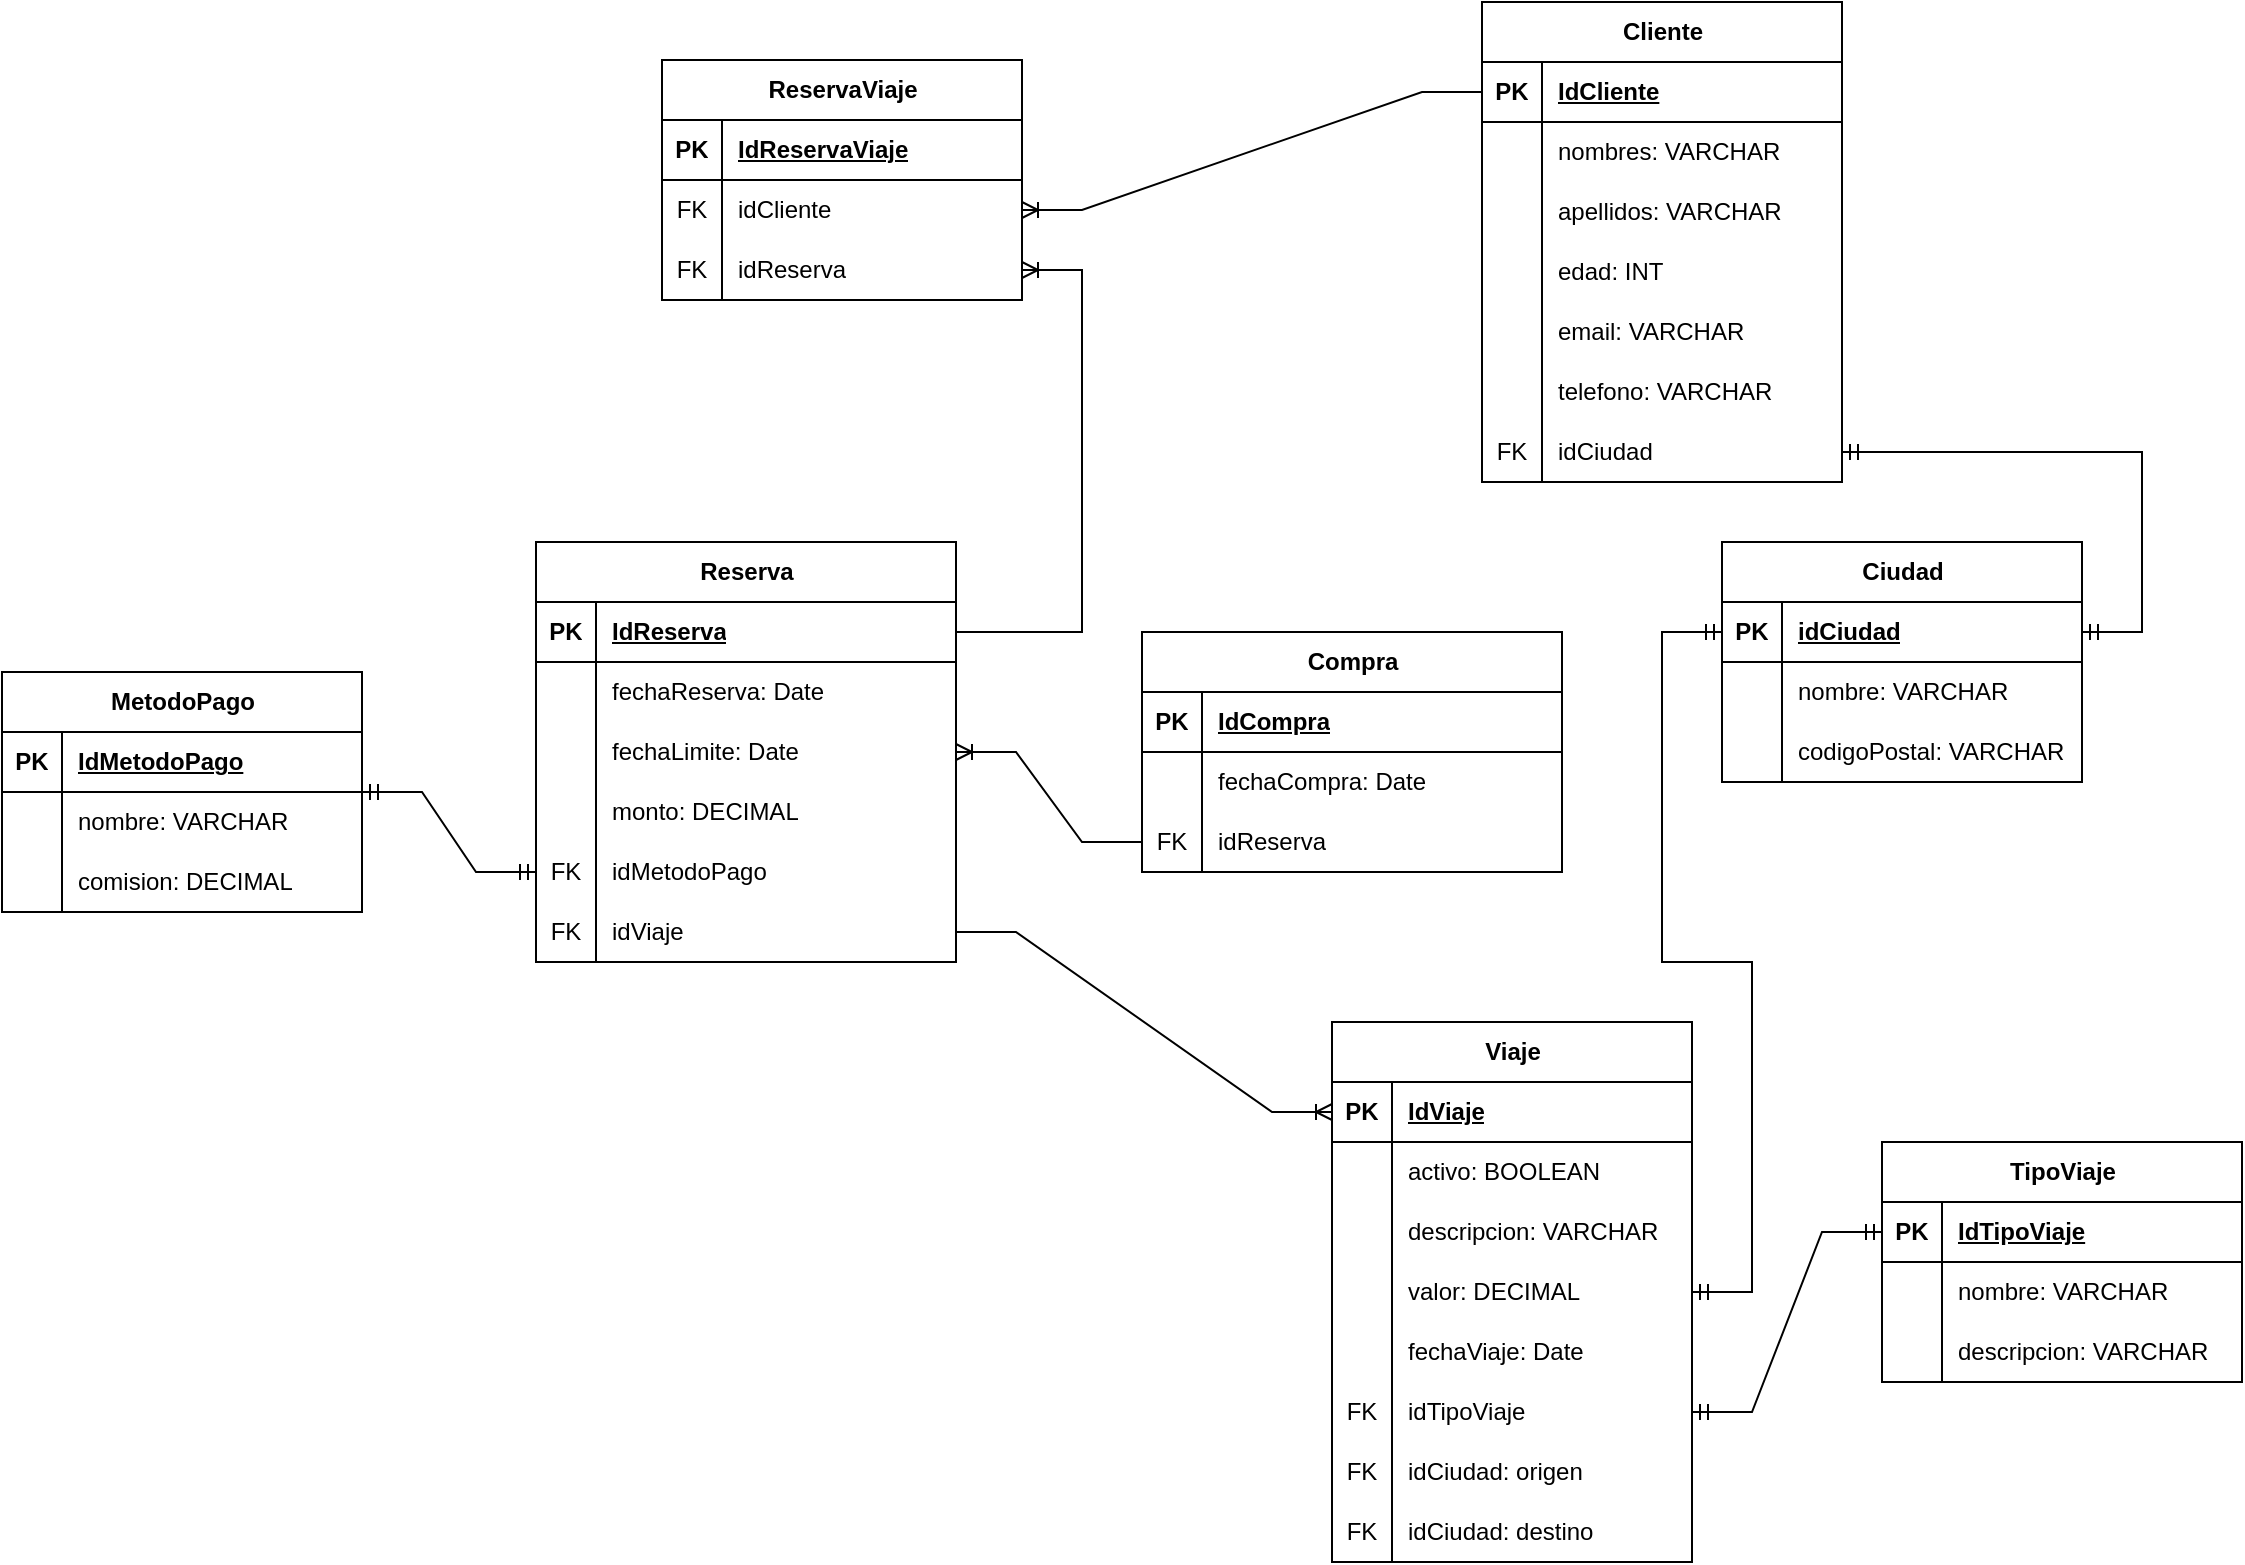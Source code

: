 <mxfile version="21.1.2" type="device">
  <diagram id="C5RBs43oDa-KdzZeNtuy" name="Page-1">
    <mxGraphModel dx="3248" dy="1973" grid="1" gridSize="10" guides="1" tooltips="1" connect="1" arrows="1" fold="1" page="1" pageScale="1" pageWidth="827" pageHeight="1169" math="0" shadow="0">
      <root>
        <mxCell id="WIyWlLk6GJQsqaUBKTNV-0" />
        <mxCell id="WIyWlLk6GJQsqaUBKTNV-1" parent="WIyWlLk6GJQsqaUBKTNV-0" />
        <mxCell id="KaOBU-jncPwEfPChsjoL-2" value="Cliente" style="shape=table;startSize=30;container=1;collapsible=1;childLayout=tableLayout;fixedRows=1;rowLines=0;fontStyle=1;align=center;resizeLast=1;html=1;" parent="WIyWlLk6GJQsqaUBKTNV-1" vertex="1">
          <mxGeometry x="-860" y="-1070" width="180" height="240" as="geometry" />
        </mxCell>
        <mxCell id="KaOBU-jncPwEfPChsjoL-3" value="" style="shape=tableRow;horizontal=0;startSize=0;swimlaneHead=0;swimlaneBody=0;fillColor=none;collapsible=0;dropTarget=0;points=[[0,0.5],[1,0.5]];portConstraint=eastwest;top=0;left=0;right=0;bottom=1;" parent="KaOBU-jncPwEfPChsjoL-2" vertex="1">
          <mxGeometry y="30" width="180" height="30" as="geometry" />
        </mxCell>
        <mxCell id="KaOBU-jncPwEfPChsjoL-4" value="PK" style="shape=partialRectangle;connectable=0;fillColor=none;top=0;left=0;bottom=0;right=0;fontStyle=1;overflow=hidden;whiteSpace=wrap;html=1;" parent="KaOBU-jncPwEfPChsjoL-3" vertex="1">
          <mxGeometry width="30" height="30" as="geometry">
            <mxRectangle width="30" height="30" as="alternateBounds" />
          </mxGeometry>
        </mxCell>
        <mxCell id="KaOBU-jncPwEfPChsjoL-5" value="IdCliente" style="shape=partialRectangle;connectable=0;fillColor=none;top=0;left=0;bottom=0;right=0;align=left;spacingLeft=6;fontStyle=5;overflow=hidden;whiteSpace=wrap;html=1;" parent="KaOBU-jncPwEfPChsjoL-3" vertex="1">
          <mxGeometry x="30" width="150" height="30" as="geometry">
            <mxRectangle width="150" height="30" as="alternateBounds" />
          </mxGeometry>
        </mxCell>
        <mxCell id="KaOBU-jncPwEfPChsjoL-6" value="" style="shape=tableRow;horizontal=0;startSize=0;swimlaneHead=0;swimlaneBody=0;fillColor=none;collapsible=0;dropTarget=0;points=[[0,0.5],[1,0.5]];portConstraint=eastwest;top=0;left=0;right=0;bottom=0;" parent="KaOBU-jncPwEfPChsjoL-2" vertex="1">
          <mxGeometry y="60" width="180" height="30" as="geometry" />
        </mxCell>
        <mxCell id="KaOBU-jncPwEfPChsjoL-7" value="" style="shape=partialRectangle;connectable=0;fillColor=none;top=0;left=0;bottom=0;right=0;editable=1;overflow=hidden;whiteSpace=wrap;html=1;" parent="KaOBU-jncPwEfPChsjoL-6" vertex="1">
          <mxGeometry width="30" height="30" as="geometry">
            <mxRectangle width="30" height="30" as="alternateBounds" />
          </mxGeometry>
        </mxCell>
        <mxCell id="KaOBU-jncPwEfPChsjoL-8" value="nombres: VARCHAR" style="shape=partialRectangle;connectable=0;fillColor=none;top=0;left=0;bottom=0;right=0;align=left;spacingLeft=6;overflow=hidden;whiteSpace=wrap;html=1;" parent="KaOBU-jncPwEfPChsjoL-6" vertex="1">
          <mxGeometry x="30" width="150" height="30" as="geometry">
            <mxRectangle width="150" height="30" as="alternateBounds" />
          </mxGeometry>
        </mxCell>
        <mxCell id="KaOBU-jncPwEfPChsjoL-9" value="" style="shape=tableRow;horizontal=0;startSize=0;swimlaneHead=0;swimlaneBody=0;fillColor=none;collapsible=0;dropTarget=0;points=[[0,0.5],[1,0.5]];portConstraint=eastwest;top=0;left=0;right=0;bottom=0;" parent="KaOBU-jncPwEfPChsjoL-2" vertex="1">
          <mxGeometry y="90" width="180" height="30" as="geometry" />
        </mxCell>
        <mxCell id="KaOBU-jncPwEfPChsjoL-10" value="" style="shape=partialRectangle;connectable=0;fillColor=none;top=0;left=0;bottom=0;right=0;editable=1;overflow=hidden;whiteSpace=wrap;html=1;" parent="KaOBU-jncPwEfPChsjoL-9" vertex="1">
          <mxGeometry width="30" height="30" as="geometry">
            <mxRectangle width="30" height="30" as="alternateBounds" />
          </mxGeometry>
        </mxCell>
        <mxCell id="KaOBU-jncPwEfPChsjoL-11" value="apellidos: VARCHAR" style="shape=partialRectangle;connectable=0;fillColor=none;top=0;left=0;bottom=0;right=0;align=left;spacingLeft=6;overflow=hidden;whiteSpace=wrap;html=1;" parent="KaOBU-jncPwEfPChsjoL-9" vertex="1">
          <mxGeometry x="30" width="150" height="30" as="geometry">
            <mxRectangle width="150" height="30" as="alternateBounds" />
          </mxGeometry>
        </mxCell>
        <mxCell id="KaOBU-jncPwEfPChsjoL-12" value="" style="shape=tableRow;horizontal=0;startSize=0;swimlaneHead=0;swimlaneBody=0;fillColor=none;collapsible=0;dropTarget=0;points=[[0,0.5],[1,0.5]];portConstraint=eastwest;top=0;left=0;right=0;bottom=0;" parent="KaOBU-jncPwEfPChsjoL-2" vertex="1">
          <mxGeometry y="120" width="180" height="30" as="geometry" />
        </mxCell>
        <mxCell id="KaOBU-jncPwEfPChsjoL-13" value="" style="shape=partialRectangle;connectable=0;fillColor=none;top=0;left=0;bottom=0;right=0;editable=1;overflow=hidden;whiteSpace=wrap;html=1;" parent="KaOBU-jncPwEfPChsjoL-12" vertex="1">
          <mxGeometry width="30" height="30" as="geometry">
            <mxRectangle width="30" height="30" as="alternateBounds" />
          </mxGeometry>
        </mxCell>
        <mxCell id="KaOBU-jncPwEfPChsjoL-14" value="edad: INT" style="shape=partialRectangle;connectable=0;fillColor=none;top=0;left=0;bottom=0;right=0;align=left;spacingLeft=6;overflow=hidden;whiteSpace=wrap;html=1;" parent="KaOBU-jncPwEfPChsjoL-12" vertex="1">
          <mxGeometry x="30" width="150" height="30" as="geometry">
            <mxRectangle width="150" height="30" as="alternateBounds" />
          </mxGeometry>
        </mxCell>
        <mxCell id="uVwjbNE6gkh7FpMrBmwR-9" value="" style="shape=tableRow;horizontal=0;startSize=0;swimlaneHead=0;swimlaneBody=0;fillColor=none;collapsible=0;dropTarget=0;points=[[0,0.5],[1,0.5]];portConstraint=eastwest;top=0;left=0;right=0;bottom=0;" parent="KaOBU-jncPwEfPChsjoL-2" vertex="1">
          <mxGeometry y="150" width="180" height="30" as="geometry" />
        </mxCell>
        <mxCell id="uVwjbNE6gkh7FpMrBmwR-10" value="" style="shape=partialRectangle;connectable=0;fillColor=none;top=0;left=0;bottom=0;right=0;editable=1;overflow=hidden;whiteSpace=wrap;html=1;" parent="uVwjbNE6gkh7FpMrBmwR-9" vertex="1">
          <mxGeometry width="30" height="30" as="geometry">
            <mxRectangle width="30" height="30" as="alternateBounds" />
          </mxGeometry>
        </mxCell>
        <mxCell id="uVwjbNE6gkh7FpMrBmwR-11" value="email: VARCHAR" style="shape=partialRectangle;connectable=0;fillColor=none;top=0;left=0;bottom=0;right=0;align=left;spacingLeft=6;overflow=hidden;whiteSpace=wrap;html=1;" parent="uVwjbNE6gkh7FpMrBmwR-9" vertex="1">
          <mxGeometry x="30" width="150" height="30" as="geometry">
            <mxRectangle width="150" height="30" as="alternateBounds" />
          </mxGeometry>
        </mxCell>
        <mxCell id="uVwjbNE6gkh7FpMrBmwR-12" value="" style="shape=tableRow;horizontal=0;startSize=0;swimlaneHead=0;swimlaneBody=0;fillColor=none;collapsible=0;dropTarget=0;points=[[0,0.5],[1,0.5]];portConstraint=eastwest;top=0;left=0;right=0;bottom=0;" parent="KaOBU-jncPwEfPChsjoL-2" vertex="1">
          <mxGeometry y="180" width="180" height="30" as="geometry" />
        </mxCell>
        <mxCell id="uVwjbNE6gkh7FpMrBmwR-13" value="" style="shape=partialRectangle;connectable=0;fillColor=none;top=0;left=0;bottom=0;right=0;editable=1;overflow=hidden;whiteSpace=wrap;html=1;" parent="uVwjbNE6gkh7FpMrBmwR-12" vertex="1">
          <mxGeometry width="30" height="30" as="geometry">
            <mxRectangle width="30" height="30" as="alternateBounds" />
          </mxGeometry>
        </mxCell>
        <mxCell id="uVwjbNE6gkh7FpMrBmwR-14" value="telefono: VARCHAR" style="shape=partialRectangle;connectable=0;fillColor=none;top=0;left=0;bottom=0;right=0;align=left;spacingLeft=6;overflow=hidden;whiteSpace=wrap;html=1;" parent="uVwjbNE6gkh7FpMrBmwR-12" vertex="1">
          <mxGeometry x="30" width="150" height="30" as="geometry">
            <mxRectangle width="150" height="30" as="alternateBounds" />
          </mxGeometry>
        </mxCell>
        <mxCell id="KaOBU-jncPwEfPChsjoL-280" value="" style="shape=tableRow;horizontal=0;startSize=0;swimlaneHead=0;swimlaneBody=0;fillColor=none;collapsible=0;dropTarget=0;points=[[0,0.5],[1,0.5]];portConstraint=eastwest;top=0;left=0;right=0;bottom=0;" parent="KaOBU-jncPwEfPChsjoL-2" vertex="1">
          <mxGeometry y="210" width="180" height="30" as="geometry" />
        </mxCell>
        <mxCell id="KaOBU-jncPwEfPChsjoL-281" value="FK" style="shape=partialRectangle;connectable=0;fillColor=none;top=0;left=0;bottom=0;right=0;fontStyle=0;overflow=hidden;whiteSpace=wrap;html=1;" parent="KaOBU-jncPwEfPChsjoL-280" vertex="1">
          <mxGeometry width="30" height="30" as="geometry">
            <mxRectangle width="30" height="30" as="alternateBounds" />
          </mxGeometry>
        </mxCell>
        <mxCell id="KaOBU-jncPwEfPChsjoL-282" value="idCiudad" style="shape=partialRectangle;connectable=0;fillColor=none;top=0;left=0;bottom=0;right=0;align=left;spacingLeft=6;fontStyle=0;overflow=hidden;whiteSpace=wrap;html=1;" parent="KaOBU-jncPwEfPChsjoL-280" vertex="1">
          <mxGeometry x="30" width="150" height="30" as="geometry">
            <mxRectangle width="150" height="30" as="alternateBounds" />
          </mxGeometry>
        </mxCell>
        <mxCell id="KaOBU-jncPwEfPChsjoL-15" value="Ciudad" style="shape=table;startSize=30;container=1;collapsible=1;childLayout=tableLayout;fixedRows=1;rowLines=0;fontStyle=1;align=center;resizeLast=1;html=1;" parent="WIyWlLk6GJQsqaUBKTNV-1" vertex="1">
          <mxGeometry x="-740" y="-800" width="180" height="120" as="geometry" />
        </mxCell>
        <mxCell id="KaOBU-jncPwEfPChsjoL-16" value="" style="shape=tableRow;horizontal=0;startSize=0;swimlaneHead=0;swimlaneBody=0;fillColor=none;collapsible=0;dropTarget=0;points=[[0,0.5],[1,0.5]];portConstraint=eastwest;top=0;left=0;right=0;bottom=1;" parent="KaOBU-jncPwEfPChsjoL-15" vertex="1">
          <mxGeometry y="30" width="180" height="30" as="geometry" />
        </mxCell>
        <mxCell id="KaOBU-jncPwEfPChsjoL-17" value="PK" style="shape=partialRectangle;connectable=0;fillColor=none;top=0;left=0;bottom=0;right=0;fontStyle=1;overflow=hidden;whiteSpace=wrap;html=1;" parent="KaOBU-jncPwEfPChsjoL-16" vertex="1">
          <mxGeometry width="30" height="30" as="geometry">
            <mxRectangle width="30" height="30" as="alternateBounds" />
          </mxGeometry>
        </mxCell>
        <mxCell id="KaOBU-jncPwEfPChsjoL-18" value="idCiudad" style="shape=partialRectangle;connectable=0;fillColor=none;top=0;left=0;bottom=0;right=0;align=left;spacingLeft=6;fontStyle=5;overflow=hidden;whiteSpace=wrap;html=1;" parent="KaOBU-jncPwEfPChsjoL-16" vertex="1">
          <mxGeometry x="30" width="150" height="30" as="geometry">
            <mxRectangle width="150" height="30" as="alternateBounds" />
          </mxGeometry>
        </mxCell>
        <mxCell id="KaOBU-jncPwEfPChsjoL-19" value="" style="shape=tableRow;horizontal=0;startSize=0;swimlaneHead=0;swimlaneBody=0;fillColor=none;collapsible=0;dropTarget=0;points=[[0,0.5],[1,0.5]];portConstraint=eastwest;top=0;left=0;right=0;bottom=0;" parent="KaOBU-jncPwEfPChsjoL-15" vertex="1">
          <mxGeometry y="60" width="180" height="30" as="geometry" />
        </mxCell>
        <mxCell id="KaOBU-jncPwEfPChsjoL-20" value="" style="shape=partialRectangle;connectable=0;fillColor=none;top=0;left=0;bottom=0;right=0;editable=1;overflow=hidden;whiteSpace=wrap;html=1;" parent="KaOBU-jncPwEfPChsjoL-19" vertex="1">
          <mxGeometry width="30" height="30" as="geometry">
            <mxRectangle width="30" height="30" as="alternateBounds" />
          </mxGeometry>
        </mxCell>
        <mxCell id="KaOBU-jncPwEfPChsjoL-21" value="nombre: VARCHAR" style="shape=partialRectangle;connectable=0;fillColor=none;top=0;left=0;bottom=0;right=0;align=left;spacingLeft=6;overflow=hidden;whiteSpace=wrap;html=1;" parent="KaOBU-jncPwEfPChsjoL-19" vertex="1">
          <mxGeometry x="30" width="150" height="30" as="geometry">
            <mxRectangle width="150" height="30" as="alternateBounds" />
          </mxGeometry>
        </mxCell>
        <mxCell id="uVwjbNE6gkh7FpMrBmwR-0" value="" style="shape=tableRow;horizontal=0;startSize=0;swimlaneHead=0;swimlaneBody=0;fillColor=none;collapsible=0;dropTarget=0;points=[[0,0.5],[1,0.5]];portConstraint=eastwest;top=0;left=0;right=0;bottom=0;" parent="KaOBU-jncPwEfPChsjoL-15" vertex="1">
          <mxGeometry y="90" width="180" height="30" as="geometry" />
        </mxCell>
        <mxCell id="uVwjbNE6gkh7FpMrBmwR-1" value="" style="shape=partialRectangle;connectable=0;fillColor=none;top=0;left=0;bottom=0;right=0;editable=1;overflow=hidden;whiteSpace=wrap;html=1;" parent="uVwjbNE6gkh7FpMrBmwR-0" vertex="1">
          <mxGeometry width="30" height="30" as="geometry">
            <mxRectangle width="30" height="30" as="alternateBounds" />
          </mxGeometry>
        </mxCell>
        <mxCell id="uVwjbNE6gkh7FpMrBmwR-2" value="codigoPostal: VARCHAR" style="shape=partialRectangle;connectable=0;fillColor=none;top=0;left=0;bottom=0;right=0;align=left;spacingLeft=6;overflow=hidden;whiteSpace=wrap;html=1;" parent="uVwjbNE6gkh7FpMrBmwR-0" vertex="1">
          <mxGeometry x="30" width="150" height="30" as="geometry">
            <mxRectangle width="150" height="30" as="alternateBounds" />
          </mxGeometry>
        </mxCell>
        <mxCell id="KaOBU-jncPwEfPChsjoL-28" value="Viaje" style="shape=table;startSize=30;container=1;collapsible=1;childLayout=tableLayout;fixedRows=1;rowLines=0;fontStyle=1;align=center;resizeLast=1;html=1;" parent="WIyWlLk6GJQsqaUBKTNV-1" vertex="1">
          <mxGeometry x="-935" y="-560" width="180" height="270" as="geometry" />
        </mxCell>
        <mxCell id="KaOBU-jncPwEfPChsjoL-29" value="" style="shape=tableRow;horizontal=0;startSize=0;swimlaneHead=0;swimlaneBody=0;fillColor=none;collapsible=0;dropTarget=0;points=[[0,0.5],[1,0.5]];portConstraint=eastwest;top=0;left=0;right=0;bottom=1;" parent="KaOBU-jncPwEfPChsjoL-28" vertex="1">
          <mxGeometry y="30" width="180" height="30" as="geometry" />
        </mxCell>
        <mxCell id="KaOBU-jncPwEfPChsjoL-30" value="PK" style="shape=partialRectangle;connectable=0;fillColor=none;top=0;left=0;bottom=0;right=0;fontStyle=1;overflow=hidden;whiteSpace=wrap;html=1;" parent="KaOBU-jncPwEfPChsjoL-29" vertex="1">
          <mxGeometry width="30" height="30" as="geometry">
            <mxRectangle width="30" height="30" as="alternateBounds" />
          </mxGeometry>
        </mxCell>
        <mxCell id="KaOBU-jncPwEfPChsjoL-31" value="IdViaje" style="shape=partialRectangle;connectable=0;fillColor=none;top=0;left=0;bottom=0;right=0;align=left;spacingLeft=6;fontStyle=5;overflow=hidden;whiteSpace=wrap;html=1;" parent="KaOBU-jncPwEfPChsjoL-29" vertex="1">
          <mxGeometry x="30" width="150" height="30" as="geometry">
            <mxRectangle width="150" height="30" as="alternateBounds" />
          </mxGeometry>
        </mxCell>
        <mxCell id="KaOBU-jncPwEfPChsjoL-32" value="" style="shape=tableRow;horizontal=0;startSize=0;swimlaneHead=0;swimlaneBody=0;fillColor=none;collapsible=0;dropTarget=0;points=[[0,0.5],[1,0.5]];portConstraint=eastwest;top=0;left=0;right=0;bottom=0;" parent="KaOBU-jncPwEfPChsjoL-28" vertex="1">
          <mxGeometry y="60" width="180" height="30" as="geometry" />
        </mxCell>
        <mxCell id="KaOBU-jncPwEfPChsjoL-33" value="" style="shape=partialRectangle;connectable=0;fillColor=none;top=0;left=0;bottom=0;right=0;editable=1;overflow=hidden;whiteSpace=wrap;html=1;" parent="KaOBU-jncPwEfPChsjoL-32" vertex="1">
          <mxGeometry width="30" height="30" as="geometry">
            <mxRectangle width="30" height="30" as="alternateBounds" />
          </mxGeometry>
        </mxCell>
        <mxCell id="KaOBU-jncPwEfPChsjoL-34" value="activo: BOOLEAN" style="shape=partialRectangle;connectable=0;fillColor=none;top=0;left=0;bottom=0;right=0;align=left;spacingLeft=6;overflow=hidden;whiteSpace=wrap;html=1;" parent="KaOBU-jncPwEfPChsjoL-32" vertex="1">
          <mxGeometry x="30" width="150" height="30" as="geometry">
            <mxRectangle width="150" height="30" as="alternateBounds" />
          </mxGeometry>
        </mxCell>
        <mxCell id="KaOBU-jncPwEfPChsjoL-35" value="" style="shape=tableRow;horizontal=0;startSize=0;swimlaneHead=0;swimlaneBody=0;fillColor=none;collapsible=0;dropTarget=0;points=[[0,0.5],[1,0.5]];portConstraint=eastwest;top=0;left=0;right=0;bottom=0;" parent="KaOBU-jncPwEfPChsjoL-28" vertex="1">
          <mxGeometry y="90" width="180" height="30" as="geometry" />
        </mxCell>
        <mxCell id="KaOBU-jncPwEfPChsjoL-36" value="" style="shape=partialRectangle;connectable=0;fillColor=none;top=0;left=0;bottom=0;right=0;editable=1;overflow=hidden;whiteSpace=wrap;html=1;" parent="KaOBU-jncPwEfPChsjoL-35" vertex="1">
          <mxGeometry width="30" height="30" as="geometry">
            <mxRectangle width="30" height="30" as="alternateBounds" />
          </mxGeometry>
        </mxCell>
        <mxCell id="KaOBU-jncPwEfPChsjoL-37" value="descripcion: VARCHAR" style="shape=partialRectangle;connectable=0;fillColor=none;top=0;left=0;bottom=0;right=0;align=left;spacingLeft=6;overflow=hidden;whiteSpace=wrap;html=1;" parent="KaOBU-jncPwEfPChsjoL-35" vertex="1">
          <mxGeometry x="30" width="150" height="30" as="geometry">
            <mxRectangle width="150" height="30" as="alternateBounds" />
          </mxGeometry>
        </mxCell>
        <mxCell id="KaOBU-jncPwEfPChsjoL-38" value="" style="shape=tableRow;horizontal=0;startSize=0;swimlaneHead=0;swimlaneBody=0;fillColor=none;collapsible=0;dropTarget=0;points=[[0,0.5],[1,0.5]];portConstraint=eastwest;top=0;left=0;right=0;bottom=0;" parent="KaOBU-jncPwEfPChsjoL-28" vertex="1">
          <mxGeometry y="120" width="180" height="30" as="geometry" />
        </mxCell>
        <mxCell id="KaOBU-jncPwEfPChsjoL-39" value="" style="shape=partialRectangle;connectable=0;fillColor=none;top=0;left=0;bottom=0;right=0;editable=1;overflow=hidden;whiteSpace=wrap;html=1;" parent="KaOBU-jncPwEfPChsjoL-38" vertex="1">
          <mxGeometry width="30" height="30" as="geometry">
            <mxRectangle width="30" height="30" as="alternateBounds" />
          </mxGeometry>
        </mxCell>
        <mxCell id="KaOBU-jncPwEfPChsjoL-40" value="valor: DECIMAL" style="shape=partialRectangle;connectable=0;fillColor=none;top=0;left=0;bottom=0;right=0;align=left;spacingLeft=6;overflow=hidden;whiteSpace=wrap;html=1;" parent="KaOBU-jncPwEfPChsjoL-38" vertex="1">
          <mxGeometry x="30" width="150" height="30" as="geometry">
            <mxRectangle width="150" height="30" as="alternateBounds" />
          </mxGeometry>
        </mxCell>
        <mxCell id="tzBq82Maj0p04GfzwOan-0" value="" style="shape=tableRow;horizontal=0;startSize=0;swimlaneHead=0;swimlaneBody=0;fillColor=none;collapsible=0;dropTarget=0;points=[[0,0.5],[1,0.5]];portConstraint=eastwest;top=0;left=0;right=0;bottom=0;" parent="KaOBU-jncPwEfPChsjoL-28" vertex="1">
          <mxGeometry y="150" width="180" height="30" as="geometry" />
        </mxCell>
        <mxCell id="tzBq82Maj0p04GfzwOan-1" value="" style="shape=partialRectangle;connectable=0;fillColor=none;top=0;left=0;bottom=0;right=0;editable=1;overflow=hidden;whiteSpace=wrap;html=1;" parent="tzBq82Maj0p04GfzwOan-0" vertex="1">
          <mxGeometry width="30" height="30" as="geometry">
            <mxRectangle width="30" height="30" as="alternateBounds" />
          </mxGeometry>
        </mxCell>
        <mxCell id="tzBq82Maj0p04GfzwOan-2" value="fechaViaje: Date" style="shape=partialRectangle;connectable=0;fillColor=none;top=0;left=0;bottom=0;right=0;align=left;spacingLeft=6;overflow=hidden;whiteSpace=wrap;html=1;" parent="tzBq82Maj0p04GfzwOan-0" vertex="1">
          <mxGeometry x="30" width="150" height="30" as="geometry">
            <mxRectangle width="150" height="30" as="alternateBounds" />
          </mxGeometry>
        </mxCell>
        <mxCell id="KaOBU-jncPwEfPChsjoL-267" value="" style="shape=tableRow;horizontal=0;startSize=0;swimlaneHead=0;swimlaneBody=0;fillColor=none;collapsible=0;dropTarget=0;points=[[0,0.5],[1,0.5]];portConstraint=eastwest;top=0;left=0;right=0;bottom=0;" parent="KaOBU-jncPwEfPChsjoL-28" vertex="1">
          <mxGeometry y="180" width="180" height="30" as="geometry" />
        </mxCell>
        <mxCell id="KaOBU-jncPwEfPChsjoL-268" value="FK" style="shape=partialRectangle;connectable=0;fillColor=none;top=0;left=0;bottom=0;right=0;fontStyle=0;overflow=hidden;whiteSpace=wrap;html=1;" parent="KaOBU-jncPwEfPChsjoL-267" vertex="1">
          <mxGeometry width="30" height="30" as="geometry">
            <mxRectangle width="30" height="30" as="alternateBounds" />
          </mxGeometry>
        </mxCell>
        <mxCell id="KaOBU-jncPwEfPChsjoL-269" value="idTipoViaje" style="shape=partialRectangle;connectable=0;fillColor=none;top=0;left=0;bottom=0;right=0;align=left;spacingLeft=6;fontStyle=0;overflow=hidden;whiteSpace=wrap;html=1;" parent="KaOBU-jncPwEfPChsjoL-267" vertex="1">
          <mxGeometry x="30" width="150" height="30" as="geometry">
            <mxRectangle width="150" height="30" as="alternateBounds" />
          </mxGeometry>
        </mxCell>
        <mxCell id="KaOBU-jncPwEfPChsjoL-290" value="" style="shape=tableRow;horizontal=0;startSize=0;swimlaneHead=0;swimlaneBody=0;fillColor=none;collapsible=0;dropTarget=0;points=[[0,0.5],[1,0.5]];portConstraint=eastwest;top=0;left=0;right=0;bottom=0;" parent="KaOBU-jncPwEfPChsjoL-28" vertex="1">
          <mxGeometry y="210" width="180" height="30" as="geometry" />
        </mxCell>
        <mxCell id="KaOBU-jncPwEfPChsjoL-291" value="FK" style="shape=partialRectangle;connectable=0;fillColor=none;top=0;left=0;bottom=0;right=0;fontStyle=0;overflow=hidden;whiteSpace=wrap;html=1;" parent="KaOBU-jncPwEfPChsjoL-290" vertex="1">
          <mxGeometry width="30" height="30" as="geometry">
            <mxRectangle width="30" height="30" as="alternateBounds" />
          </mxGeometry>
        </mxCell>
        <mxCell id="KaOBU-jncPwEfPChsjoL-292" value="idCiudad: origen" style="shape=partialRectangle;connectable=0;fillColor=none;top=0;left=0;bottom=0;right=0;align=left;spacingLeft=6;fontStyle=0;overflow=hidden;whiteSpace=wrap;html=1;" parent="KaOBU-jncPwEfPChsjoL-290" vertex="1">
          <mxGeometry x="30" width="150" height="30" as="geometry">
            <mxRectangle width="150" height="30" as="alternateBounds" />
          </mxGeometry>
        </mxCell>
        <mxCell id="KaOBU-jncPwEfPChsjoL-293" value="" style="shape=tableRow;horizontal=0;startSize=0;swimlaneHead=0;swimlaneBody=0;fillColor=none;collapsible=0;dropTarget=0;points=[[0,0.5],[1,0.5]];portConstraint=eastwest;top=0;left=0;right=0;bottom=0;" parent="KaOBU-jncPwEfPChsjoL-28" vertex="1">
          <mxGeometry y="240" width="180" height="30" as="geometry" />
        </mxCell>
        <mxCell id="KaOBU-jncPwEfPChsjoL-294" value="FK" style="shape=partialRectangle;connectable=0;fillColor=none;top=0;left=0;bottom=0;right=0;fontStyle=0;overflow=hidden;whiteSpace=wrap;html=1;" parent="KaOBU-jncPwEfPChsjoL-293" vertex="1">
          <mxGeometry width="30" height="30" as="geometry">
            <mxRectangle width="30" height="30" as="alternateBounds" />
          </mxGeometry>
        </mxCell>
        <mxCell id="KaOBU-jncPwEfPChsjoL-295" value="idCiudad: destino" style="shape=partialRectangle;connectable=0;fillColor=none;top=0;left=0;bottom=0;right=0;align=left;spacingLeft=6;fontStyle=0;overflow=hidden;whiteSpace=wrap;html=1;" parent="KaOBU-jncPwEfPChsjoL-293" vertex="1">
          <mxGeometry x="30" width="150" height="30" as="geometry">
            <mxRectangle width="150" height="30" as="alternateBounds" />
          </mxGeometry>
        </mxCell>
        <mxCell id="KaOBU-jncPwEfPChsjoL-41" value="TipoViaje" style="shape=table;startSize=30;container=1;collapsible=1;childLayout=tableLayout;fixedRows=1;rowLines=0;fontStyle=1;align=center;resizeLast=1;html=1;" parent="WIyWlLk6GJQsqaUBKTNV-1" vertex="1">
          <mxGeometry x="-660" y="-500" width="180" height="120" as="geometry" />
        </mxCell>
        <mxCell id="KaOBU-jncPwEfPChsjoL-42" value="" style="shape=tableRow;horizontal=0;startSize=0;swimlaneHead=0;swimlaneBody=0;fillColor=none;collapsible=0;dropTarget=0;points=[[0,0.5],[1,0.5]];portConstraint=eastwest;top=0;left=0;right=0;bottom=1;" parent="KaOBU-jncPwEfPChsjoL-41" vertex="1">
          <mxGeometry y="30" width="180" height="30" as="geometry" />
        </mxCell>
        <mxCell id="KaOBU-jncPwEfPChsjoL-43" value="PK" style="shape=partialRectangle;connectable=0;fillColor=none;top=0;left=0;bottom=0;right=0;fontStyle=1;overflow=hidden;whiteSpace=wrap;html=1;" parent="KaOBU-jncPwEfPChsjoL-42" vertex="1">
          <mxGeometry width="30" height="30" as="geometry">
            <mxRectangle width="30" height="30" as="alternateBounds" />
          </mxGeometry>
        </mxCell>
        <mxCell id="KaOBU-jncPwEfPChsjoL-44" value="IdTipoViaje" style="shape=partialRectangle;connectable=0;fillColor=none;top=0;left=0;bottom=0;right=0;align=left;spacingLeft=6;fontStyle=5;overflow=hidden;whiteSpace=wrap;html=1;" parent="KaOBU-jncPwEfPChsjoL-42" vertex="1">
          <mxGeometry x="30" width="150" height="30" as="geometry">
            <mxRectangle width="150" height="30" as="alternateBounds" />
          </mxGeometry>
        </mxCell>
        <mxCell id="KaOBU-jncPwEfPChsjoL-45" value="" style="shape=tableRow;horizontal=0;startSize=0;swimlaneHead=0;swimlaneBody=0;fillColor=none;collapsible=0;dropTarget=0;points=[[0,0.5],[1,0.5]];portConstraint=eastwest;top=0;left=0;right=0;bottom=0;" parent="KaOBU-jncPwEfPChsjoL-41" vertex="1">
          <mxGeometry y="60" width="180" height="30" as="geometry" />
        </mxCell>
        <mxCell id="KaOBU-jncPwEfPChsjoL-46" value="" style="shape=partialRectangle;connectable=0;fillColor=none;top=0;left=0;bottom=0;right=0;editable=1;overflow=hidden;whiteSpace=wrap;html=1;" parent="KaOBU-jncPwEfPChsjoL-45" vertex="1">
          <mxGeometry width="30" height="30" as="geometry">
            <mxRectangle width="30" height="30" as="alternateBounds" />
          </mxGeometry>
        </mxCell>
        <mxCell id="KaOBU-jncPwEfPChsjoL-47" value="nombre: VARCHAR" style="shape=partialRectangle;connectable=0;fillColor=none;top=0;left=0;bottom=0;right=0;align=left;spacingLeft=6;overflow=hidden;whiteSpace=wrap;html=1;" parent="KaOBU-jncPwEfPChsjoL-45" vertex="1">
          <mxGeometry x="30" width="150" height="30" as="geometry">
            <mxRectangle width="150" height="30" as="alternateBounds" />
          </mxGeometry>
        </mxCell>
        <mxCell id="uVwjbNE6gkh7FpMrBmwR-3" value="" style="shape=tableRow;horizontal=0;startSize=0;swimlaneHead=0;swimlaneBody=0;fillColor=none;collapsible=0;dropTarget=0;points=[[0,0.5],[1,0.5]];portConstraint=eastwest;top=0;left=0;right=0;bottom=0;" parent="KaOBU-jncPwEfPChsjoL-41" vertex="1">
          <mxGeometry y="90" width="180" height="30" as="geometry" />
        </mxCell>
        <mxCell id="uVwjbNE6gkh7FpMrBmwR-4" value="" style="shape=partialRectangle;connectable=0;fillColor=none;top=0;left=0;bottom=0;right=0;editable=1;overflow=hidden;whiteSpace=wrap;html=1;" parent="uVwjbNE6gkh7FpMrBmwR-3" vertex="1">
          <mxGeometry width="30" height="30" as="geometry">
            <mxRectangle width="30" height="30" as="alternateBounds" />
          </mxGeometry>
        </mxCell>
        <mxCell id="uVwjbNE6gkh7FpMrBmwR-5" value="descripcion: VARCHAR" style="shape=partialRectangle;connectable=0;fillColor=none;top=0;left=0;bottom=0;right=0;align=left;spacingLeft=6;overflow=hidden;whiteSpace=wrap;html=1;" parent="uVwjbNE6gkh7FpMrBmwR-3" vertex="1">
          <mxGeometry x="30" width="150" height="30" as="geometry">
            <mxRectangle width="150" height="30" as="alternateBounds" />
          </mxGeometry>
        </mxCell>
        <mxCell id="KaOBU-jncPwEfPChsjoL-171" value="MetodoPago" style="shape=table;startSize=30;container=1;collapsible=1;childLayout=tableLayout;fixedRows=1;rowLines=0;fontStyle=1;align=center;resizeLast=1;html=1;" parent="WIyWlLk6GJQsqaUBKTNV-1" vertex="1">
          <mxGeometry x="-1600" y="-735" width="180" height="120" as="geometry" />
        </mxCell>
        <mxCell id="KaOBU-jncPwEfPChsjoL-172" value="" style="shape=tableRow;horizontal=0;startSize=0;swimlaneHead=0;swimlaneBody=0;fillColor=none;collapsible=0;dropTarget=0;points=[[0,0.5],[1,0.5]];portConstraint=eastwest;top=0;left=0;right=0;bottom=1;" parent="KaOBU-jncPwEfPChsjoL-171" vertex="1">
          <mxGeometry y="30" width="180" height="30" as="geometry" />
        </mxCell>
        <mxCell id="KaOBU-jncPwEfPChsjoL-173" value="PK" style="shape=partialRectangle;connectable=0;fillColor=none;top=0;left=0;bottom=0;right=0;fontStyle=1;overflow=hidden;whiteSpace=wrap;html=1;" parent="KaOBU-jncPwEfPChsjoL-172" vertex="1">
          <mxGeometry width="30" height="30" as="geometry">
            <mxRectangle width="30" height="30" as="alternateBounds" />
          </mxGeometry>
        </mxCell>
        <mxCell id="KaOBU-jncPwEfPChsjoL-174" value="IdMetodoPago" style="shape=partialRectangle;connectable=0;fillColor=none;top=0;left=0;bottom=0;right=0;align=left;spacingLeft=6;fontStyle=5;overflow=hidden;whiteSpace=wrap;html=1;" parent="KaOBU-jncPwEfPChsjoL-172" vertex="1">
          <mxGeometry x="30" width="150" height="30" as="geometry">
            <mxRectangle width="150" height="30" as="alternateBounds" />
          </mxGeometry>
        </mxCell>
        <mxCell id="KaOBU-jncPwEfPChsjoL-175" value="" style="shape=tableRow;horizontal=0;startSize=0;swimlaneHead=0;swimlaneBody=0;fillColor=none;collapsible=0;dropTarget=0;points=[[0,0.5],[1,0.5]];portConstraint=eastwest;top=0;left=0;right=0;bottom=0;" parent="KaOBU-jncPwEfPChsjoL-171" vertex="1">
          <mxGeometry y="60" width="180" height="30" as="geometry" />
        </mxCell>
        <mxCell id="KaOBU-jncPwEfPChsjoL-176" value="" style="shape=partialRectangle;connectable=0;fillColor=none;top=0;left=0;bottom=0;right=0;editable=1;overflow=hidden;whiteSpace=wrap;html=1;" parent="KaOBU-jncPwEfPChsjoL-175" vertex="1">
          <mxGeometry width="30" height="30" as="geometry">
            <mxRectangle width="30" height="30" as="alternateBounds" />
          </mxGeometry>
        </mxCell>
        <mxCell id="KaOBU-jncPwEfPChsjoL-177" value="nombre: VARCHAR" style="shape=partialRectangle;connectable=0;fillColor=none;top=0;left=0;bottom=0;right=0;align=left;spacingLeft=6;overflow=hidden;whiteSpace=wrap;html=1;" parent="KaOBU-jncPwEfPChsjoL-175" vertex="1">
          <mxGeometry x="30" width="150" height="30" as="geometry">
            <mxRectangle width="150" height="30" as="alternateBounds" />
          </mxGeometry>
        </mxCell>
        <mxCell id="uVwjbNE6gkh7FpMrBmwR-6" value="" style="shape=tableRow;horizontal=0;startSize=0;swimlaneHead=0;swimlaneBody=0;fillColor=none;collapsible=0;dropTarget=0;points=[[0,0.5],[1,0.5]];portConstraint=eastwest;top=0;left=0;right=0;bottom=0;" parent="KaOBU-jncPwEfPChsjoL-171" vertex="1">
          <mxGeometry y="90" width="180" height="30" as="geometry" />
        </mxCell>
        <mxCell id="uVwjbNE6gkh7FpMrBmwR-7" value="" style="shape=partialRectangle;connectable=0;fillColor=none;top=0;left=0;bottom=0;right=0;editable=1;overflow=hidden;whiteSpace=wrap;html=1;" parent="uVwjbNE6gkh7FpMrBmwR-6" vertex="1">
          <mxGeometry width="30" height="30" as="geometry">
            <mxRectangle width="30" height="30" as="alternateBounds" />
          </mxGeometry>
        </mxCell>
        <mxCell id="uVwjbNE6gkh7FpMrBmwR-8" value="comision: DECIMAL" style="shape=partialRectangle;connectable=0;fillColor=none;top=0;left=0;bottom=0;right=0;align=left;spacingLeft=6;overflow=hidden;whiteSpace=wrap;html=1;" parent="uVwjbNE6gkh7FpMrBmwR-6" vertex="1">
          <mxGeometry x="30" width="150" height="30" as="geometry">
            <mxRectangle width="150" height="30" as="alternateBounds" />
          </mxGeometry>
        </mxCell>
        <mxCell id="KaOBU-jncPwEfPChsjoL-194" value="Reserva" style="shape=table;startSize=30;container=1;collapsible=1;childLayout=tableLayout;fixedRows=1;rowLines=0;fontStyle=1;align=center;resizeLast=1;html=1;" parent="WIyWlLk6GJQsqaUBKTNV-1" vertex="1">
          <mxGeometry x="-1333" y="-800" width="210" height="210" as="geometry" />
        </mxCell>
        <mxCell id="KaOBU-jncPwEfPChsjoL-195" value="" style="shape=tableRow;horizontal=0;startSize=0;swimlaneHead=0;swimlaneBody=0;fillColor=none;collapsible=0;dropTarget=0;points=[[0,0.5],[1,0.5]];portConstraint=eastwest;top=0;left=0;right=0;bottom=1;" parent="KaOBU-jncPwEfPChsjoL-194" vertex="1">
          <mxGeometry y="30" width="210" height="30" as="geometry" />
        </mxCell>
        <mxCell id="KaOBU-jncPwEfPChsjoL-196" value="PK" style="shape=partialRectangle;connectable=0;fillColor=none;top=0;left=0;bottom=0;right=0;fontStyle=1;overflow=hidden;whiteSpace=wrap;html=1;" parent="KaOBU-jncPwEfPChsjoL-195" vertex="1">
          <mxGeometry width="30" height="30" as="geometry">
            <mxRectangle width="30" height="30" as="alternateBounds" />
          </mxGeometry>
        </mxCell>
        <mxCell id="KaOBU-jncPwEfPChsjoL-197" value="IdReserva" style="shape=partialRectangle;connectable=0;fillColor=none;top=0;left=0;bottom=0;right=0;align=left;spacingLeft=6;fontStyle=5;overflow=hidden;whiteSpace=wrap;html=1;" parent="KaOBU-jncPwEfPChsjoL-195" vertex="1">
          <mxGeometry x="30" width="180" height="30" as="geometry">
            <mxRectangle width="180" height="30" as="alternateBounds" />
          </mxGeometry>
        </mxCell>
        <mxCell id="KaOBU-jncPwEfPChsjoL-198" value="" style="shape=tableRow;horizontal=0;startSize=0;swimlaneHead=0;swimlaneBody=0;fillColor=none;collapsible=0;dropTarget=0;points=[[0,0.5],[1,0.5]];portConstraint=eastwest;top=0;left=0;right=0;bottom=0;" parent="KaOBU-jncPwEfPChsjoL-194" vertex="1">
          <mxGeometry y="60" width="210" height="30" as="geometry" />
        </mxCell>
        <mxCell id="KaOBU-jncPwEfPChsjoL-199" value="" style="shape=partialRectangle;connectable=0;fillColor=none;top=0;left=0;bottom=0;right=0;editable=1;overflow=hidden;whiteSpace=wrap;html=1;" parent="KaOBU-jncPwEfPChsjoL-198" vertex="1">
          <mxGeometry width="30" height="30" as="geometry">
            <mxRectangle width="30" height="30" as="alternateBounds" />
          </mxGeometry>
        </mxCell>
        <mxCell id="KaOBU-jncPwEfPChsjoL-200" value="fechaReserva: Date" style="shape=partialRectangle;connectable=0;fillColor=none;top=0;left=0;bottom=0;right=0;align=left;spacingLeft=6;overflow=hidden;whiteSpace=wrap;html=1;" parent="KaOBU-jncPwEfPChsjoL-198" vertex="1">
          <mxGeometry x="30" width="180" height="30" as="geometry">
            <mxRectangle width="180" height="30" as="alternateBounds" />
          </mxGeometry>
        </mxCell>
        <mxCell id="KaOBU-jncPwEfPChsjoL-201" value="" style="shape=tableRow;horizontal=0;startSize=0;swimlaneHead=0;swimlaneBody=0;fillColor=none;collapsible=0;dropTarget=0;points=[[0,0.5],[1,0.5]];portConstraint=eastwest;top=0;left=0;right=0;bottom=0;" parent="KaOBU-jncPwEfPChsjoL-194" vertex="1">
          <mxGeometry y="90" width="210" height="30" as="geometry" />
        </mxCell>
        <mxCell id="KaOBU-jncPwEfPChsjoL-202" value="" style="shape=partialRectangle;connectable=0;fillColor=none;top=0;left=0;bottom=0;right=0;editable=1;overflow=hidden;whiteSpace=wrap;html=1;" parent="KaOBU-jncPwEfPChsjoL-201" vertex="1">
          <mxGeometry width="30" height="30" as="geometry">
            <mxRectangle width="30" height="30" as="alternateBounds" />
          </mxGeometry>
        </mxCell>
        <mxCell id="KaOBU-jncPwEfPChsjoL-203" value="fechaLimite: Date" style="shape=partialRectangle;connectable=0;fillColor=none;top=0;left=0;bottom=0;right=0;align=left;spacingLeft=6;overflow=hidden;whiteSpace=wrap;html=1;" parent="KaOBU-jncPwEfPChsjoL-201" vertex="1">
          <mxGeometry x="30" width="180" height="30" as="geometry">
            <mxRectangle width="180" height="30" as="alternateBounds" />
          </mxGeometry>
        </mxCell>
        <mxCell id="KaOBU-jncPwEfPChsjoL-204" value="" style="shape=tableRow;horizontal=0;startSize=0;swimlaneHead=0;swimlaneBody=0;fillColor=none;collapsible=0;dropTarget=0;points=[[0,0.5],[1,0.5]];portConstraint=eastwest;top=0;left=0;right=0;bottom=0;" parent="KaOBU-jncPwEfPChsjoL-194" vertex="1">
          <mxGeometry y="120" width="210" height="30" as="geometry" />
        </mxCell>
        <mxCell id="KaOBU-jncPwEfPChsjoL-205" value="" style="shape=partialRectangle;connectable=0;fillColor=none;top=0;left=0;bottom=0;right=0;editable=1;overflow=hidden;whiteSpace=wrap;html=1;" parent="KaOBU-jncPwEfPChsjoL-204" vertex="1">
          <mxGeometry width="30" height="30" as="geometry">
            <mxRectangle width="30" height="30" as="alternateBounds" />
          </mxGeometry>
        </mxCell>
        <mxCell id="KaOBU-jncPwEfPChsjoL-206" value="monto: DECIMAL" style="shape=partialRectangle;connectable=0;fillColor=none;top=0;left=0;bottom=0;right=0;align=left;spacingLeft=6;overflow=hidden;whiteSpace=wrap;html=1;" parent="KaOBU-jncPwEfPChsjoL-204" vertex="1">
          <mxGeometry x="30" width="180" height="30" as="geometry">
            <mxRectangle width="180" height="30" as="alternateBounds" />
          </mxGeometry>
        </mxCell>
        <mxCell id="KaOBU-jncPwEfPChsjoL-263" value="" style="shape=tableRow;horizontal=0;startSize=0;swimlaneHead=0;swimlaneBody=0;fillColor=none;collapsible=0;dropTarget=0;points=[[0,0.5],[1,0.5]];portConstraint=eastwest;top=0;left=0;right=0;bottom=0;" parent="KaOBU-jncPwEfPChsjoL-194" vertex="1">
          <mxGeometry y="150" width="210" height="30" as="geometry" />
        </mxCell>
        <mxCell id="KaOBU-jncPwEfPChsjoL-264" value="FK" style="shape=partialRectangle;connectable=0;fillColor=none;top=0;left=0;bottom=0;right=0;fontStyle=0;overflow=hidden;whiteSpace=wrap;html=1;" parent="KaOBU-jncPwEfPChsjoL-263" vertex="1">
          <mxGeometry width="30" height="30" as="geometry">
            <mxRectangle width="30" height="30" as="alternateBounds" />
          </mxGeometry>
        </mxCell>
        <mxCell id="KaOBU-jncPwEfPChsjoL-265" value="idMetodoPago" style="shape=partialRectangle;connectable=0;fillColor=none;top=0;left=0;bottom=0;right=0;align=left;spacingLeft=6;fontStyle=0;overflow=hidden;whiteSpace=wrap;html=1;" parent="KaOBU-jncPwEfPChsjoL-263" vertex="1">
          <mxGeometry x="30" width="180" height="30" as="geometry">
            <mxRectangle width="180" height="30" as="alternateBounds" />
          </mxGeometry>
        </mxCell>
        <mxCell id="KaOBU-jncPwEfPChsjoL-275" value="" style="shape=tableRow;horizontal=0;startSize=0;swimlaneHead=0;swimlaneBody=0;fillColor=none;collapsible=0;dropTarget=0;points=[[0,0.5],[1,0.5]];portConstraint=eastwest;top=0;left=0;right=0;bottom=0;" parent="KaOBU-jncPwEfPChsjoL-194" vertex="1">
          <mxGeometry y="180" width="210" height="30" as="geometry" />
        </mxCell>
        <mxCell id="KaOBU-jncPwEfPChsjoL-276" value="FK" style="shape=partialRectangle;connectable=0;fillColor=none;top=0;left=0;bottom=0;right=0;fontStyle=0;overflow=hidden;whiteSpace=wrap;html=1;" parent="KaOBU-jncPwEfPChsjoL-275" vertex="1">
          <mxGeometry width="30" height="30" as="geometry">
            <mxRectangle width="30" height="30" as="alternateBounds" />
          </mxGeometry>
        </mxCell>
        <mxCell id="KaOBU-jncPwEfPChsjoL-277" value="idViaje" style="shape=partialRectangle;connectable=0;fillColor=none;top=0;left=0;bottom=0;right=0;align=left;spacingLeft=6;fontStyle=0;overflow=hidden;whiteSpace=wrap;html=1;" parent="KaOBU-jncPwEfPChsjoL-275" vertex="1">
          <mxGeometry x="30" width="180" height="30" as="geometry">
            <mxRectangle width="180" height="30" as="alternateBounds" />
          </mxGeometry>
        </mxCell>
        <mxCell id="KaOBU-jncPwEfPChsjoL-211" value="Compra" style="shape=table;startSize=30;container=1;collapsible=1;childLayout=tableLayout;fixedRows=1;rowLines=0;fontStyle=1;align=center;resizeLast=1;html=1;" parent="WIyWlLk6GJQsqaUBKTNV-1" vertex="1">
          <mxGeometry x="-1030" y="-755" width="210" height="120" as="geometry" />
        </mxCell>
        <mxCell id="KaOBU-jncPwEfPChsjoL-212" value="" style="shape=tableRow;horizontal=0;startSize=0;swimlaneHead=0;swimlaneBody=0;fillColor=none;collapsible=0;dropTarget=0;points=[[0,0.5],[1,0.5]];portConstraint=eastwest;top=0;left=0;right=0;bottom=1;" parent="KaOBU-jncPwEfPChsjoL-211" vertex="1">
          <mxGeometry y="30" width="210" height="30" as="geometry" />
        </mxCell>
        <mxCell id="KaOBU-jncPwEfPChsjoL-213" value="PK" style="shape=partialRectangle;connectable=0;fillColor=none;top=0;left=0;bottom=0;right=0;fontStyle=1;overflow=hidden;whiteSpace=wrap;html=1;" parent="KaOBU-jncPwEfPChsjoL-212" vertex="1">
          <mxGeometry width="30" height="30" as="geometry">
            <mxRectangle width="30" height="30" as="alternateBounds" />
          </mxGeometry>
        </mxCell>
        <mxCell id="KaOBU-jncPwEfPChsjoL-214" value="IdCompra" style="shape=partialRectangle;connectable=0;fillColor=none;top=0;left=0;bottom=0;right=0;align=left;spacingLeft=6;fontStyle=5;overflow=hidden;whiteSpace=wrap;html=1;" parent="KaOBU-jncPwEfPChsjoL-212" vertex="1">
          <mxGeometry x="30" width="180" height="30" as="geometry">
            <mxRectangle width="180" height="30" as="alternateBounds" />
          </mxGeometry>
        </mxCell>
        <mxCell id="KaOBU-jncPwEfPChsjoL-215" value="" style="shape=tableRow;horizontal=0;startSize=0;swimlaneHead=0;swimlaneBody=0;fillColor=none;collapsible=0;dropTarget=0;points=[[0,0.5],[1,0.5]];portConstraint=eastwest;top=0;left=0;right=0;bottom=0;" parent="KaOBU-jncPwEfPChsjoL-211" vertex="1">
          <mxGeometry y="60" width="210" height="30" as="geometry" />
        </mxCell>
        <mxCell id="KaOBU-jncPwEfPChsjoL-216" value="" style="shape=partialRectangle;connectable=0;fillColor=none;top=0;left=0;bottom=0;right=0;editable=1;overflow=hidden;whiteSpace=wrap;html=1;" parent="KaOBU-jncPwEfPChsjoL-215" vertex="1">
          <mxGeometry width="30" height="30" as="geometry">
            <mxRectangle width="30" height="30" as="alternateBounds" />
          </mxGeometry>
        </mxCell>
        <mxCell id="KaOBU-jncPwEfPChsjoL-217" value="fechaCompra: Date" style="shape=partialRectangle;connectable=0;fillColor=none;top=0;left=0;bottom=0;right=0;align=left;spacingLeft=6;overflow=hidden;whiteSpace=wrap;html=1;" parent="KaOBU-jncPwEfPChsjoL-215" vertex="1">
          <mxGeometry x="30" width="180" height="30" as="geometry">
            <mxRectangle width="180" height="30" as="alternateBounds" />
          </mxGeometry>
        </mxCell>
        <mxCell id="KaOBU-jncPwEfPChsjoL-259" value="" style="shape=tableRow;horizontal=0;startSize=0;swimlaneHead=0;swimlaneBody=0;fillColor=none;collapsible=0;dropTarget=0;points=[[0,0.5],[1,0.5]];portConstraint=eastwest;top=0;left=0;right=0;bottom=0;" parent="KaOBU-jncPwEfPChsjoL-211" vertex="1">
          <mxGeometry y="90" width="210" height="30" as="geometry" />
        </mxCell>
        <mxCell id="KaOBU-jncPwEfPChsjoL-260" value="FK" style="shape=partialRectangle;connectable=0;fillColor=none;top=0;left=0;bottom=0;right=0;fontStyle=0;overflow=hidden;whiteSpace=wrap;html=1;" parent="KaOBU-jncPwEfPChsjoL-259" vertex="1">
          <mxGeometry width="30" height="30" as="geometry">
            <mxRectangle width="30" height="30" as="alternateBounds" />
          </mxGeometry>
        </mxCell>
        <mxCell id="KaOBU-jncPwEfPChsjoL-261" value="idReserva" style="shape=partialRectangle;connectable=0;fillColor=none;top=0;left=0;bottom=0;right=0;align=left;spacingLeft=6;fontStyle=0;overflow=hidden;whiteSpace=wrap;html=1;" parent="KaOBU-jncPwEfPChsjoL-259" vertex="1">
          <mxGeometry x="30" width="180" height="30" as="geometry">
            <mxRectangle width="180" height="30" as="alternateBounds" />
          </mxGeometry>
        </mxCell>
        <mxCell id="KaOBU-jncPwEfPChsjoL-227" value="" style="edgeStyle=entityRelationEdgeStyle;fontSize=12;html=1;endArrow=ERoneToMany;rounded=0;" parent="WIyWlLk6GJQsqaUBKTNV-1" source="KaOBU-jncPwEfPChsjoL-259" target="KaOBU-jncPwEfPChsjoL-194" edge="1">
          <mxGeometry width="100" height="100" relative="1" as="geometry">
            <mxPoint x="-1383" y="-440" as="sourcePoint" />
            <mxPoint x="-1283" y="-540" as="targetPoint" />
          </mxGeometry>
        </mxCell>
        <mxCell id="KaOBU-jncPwEfPChsjoL-228" value="ReservaViaje" style="shape=table;startSize=30;container=1;collapsible=1;childLayout=tableLayout;fixedRows=1;rowLines=0;fontStyle=1;align=center;resizeLast=1;html=1;" parent="WIyWlLk6GJQsqaUBKTNV-1" vertex="1">
          <mxGeometry x="-1270" y="-1041" width="180" height="120" as="geometry" />
        </mxCell>
        <mxCell id="KaOBU-jncPwEfPChsjoL-229" value="" style="shape=tableRow;horizontal=0;startSize=0;swimlaneHead=0;swimlaneBody=0;fillColor=none;collapsible=0;dropTarget=0;points=[[0,0.5],[1,0.5]];portConstraint=eastwest;top=0;left=0;right=0;bottom=1;" parent="KaOBU-jncPwEfPChsjoL-228" vertex="1">
          <mxGeometry y="30" width="180" height="30" as="geometry" />
        </mxCell>
        <mxCell id="KaOBU-jncPwEfPChsjoL-230" value="PK" style="shape=partialRectangle;connectable=0;fillColor=none;top=0;left=0;bottom=0;right=0;fontStyle=1;overflow=hidden;whiteSpace=wrap;html=1;" parent="KaOBU-jncPwEfPChsjoL-229" vertex="1">
          <mxGeometry width="30" height="30" as="geometry">
            <mxRectangle width="30" height="30" as="alternateBounds" />
          </mxGeometry>
        </mxCell>
        <mxCell id="KaOBU-jncPwEfPChsjoL-231" value="IdReservaViaje" style="shape=partialRectangle;connectable=0;fillColor=none;top=0;left=0;bottom=0;right=0;align=left;spacingLeft=6;fontStyle=5;overflow=hidden;whiteSpace=wrap;html=1;" parent="KaOBU-jncPwEfPChsjoL-229" vertex="1">
          <mxGeometry x="30" width="150" height="30" as="geometry">
            <mxRectangle width="150" height="30" as="alternateBounds" />
          </mxGeometry>
        </mxCell>
        <mxCell id="KaOBU-jncPwEfPChsjoL-248" value="" style="shape=tableRow;horizontal=0;startSize=0;swimlaneHead=0;swimlaneBody=0;fillColor=none;collapsible=0;dropTarget=0;points=[[0,0.5],[1,0.5]];portConstraint=eastwest;top=0;left=0;right=0;bottom=0;" parent="KaOBU-jncPwEfPChsjoL-228" vertex="1">
          <mxGeometry y="60" width="180" height="30" as="geometry" />
        </mxCell>
        <mxCell id="KaOBU-jncPwEfPChsjoL-249" value="FK" style="shape=partialRectangle;connectable=0;fillColor=none;top=0;left=0;bottom=0;right=0;fontStyle=0;overflow=hidden;whiteSpace=wrap;html=1;" parent="KaOBU-jncPwEfPChsjoL-248" vertex="1">
          <mxGeometry width="30" height="30" as="geometry">
            <mxRectangle width="30" height="30" as="alternateBounds" />
          </mxGeometry>
        </mxCell>
        <mxCell id="KaOBU-jncPwEfPChsjoL-250" value="idCliente" style="shape=partialRectangle;connectable=0;fillColor=none;top=0;left=0;bottom=0;right=0;align=left;spacingLeft=6;fontStyle=0;overflow=hidden;whiteSpace=wrap;html=1;" parent="KaOBU-jncPwEfPChsjoL-248" vertex="1">
          <mxGeometry x="30" width="150" height="30" as="geometry">
            <mxRectangle width="150" height="30" as="alternateBounds" />
          </mxGeometry>
        </mxCell>
        <mxCell id="KaOBU-jncPwEfPChsjoL-251" value="" style="shape=tableRow;horizontal=0;startSize=0;swimlaneHead=0;swimlaneBody=0;fillColor=none;collapsible=0;dropTarget=0;points=[[0,0.5],[1,0.5]];portConstraint=eastwest;top=0;left=0;right=0;bottom=0;" parent="KaOBU-jncPwEfPChsjoL-228" vertex="1">
          <mxGeometry y="90" width="180" height="30" as="geometry" />
        </mxCell>
        <mxCell id="KaOBU-jncPwEfPChsjoL-252" value="FK" style="shape=partialRectangle;connectable=0;fillColor=none;top=0;left=0;bottom=0;right=0;fontStyle=0;overflow=hidden;whiteSpace=wrap;html=1;" parent="KaOBU-jncPwEfPChsjoL-251" vertex="1">
          <mxGeometry width="30" height="30" as="geometry">
            <mxRectangle width="30" height="30" as="alternateBounds" />
          </mxGeometry>
        </mxCell>
        <mxCell id="KaOBU-jncPwEfPChsjoL-253" value="idReserva" style="shape=partialRectangle;connectable=0;fillColor=none;top=0;left=0;bottom=0;right=0;align=left;spacingLeft=6;fontStyle=0;overflow=hidden;whiteSpace=wrap;html=1;" parent="KaOBU-jncPwEfPChsjoL-251" vertex="1">
          <mxGeometry x="30" width="150" height="30" as="geometry">
            <mxRectangle width="150" height="30" as="alternateBounds" />
          </mxGeometry>
        </mxCell>
        <mxCell id="KaOBU-jncPwEfPChsjoL-270" value="" style="edgeStyle=entityRelationEdgeStyle;fontSize=12;html=1;endArrow=ERoneToMany;rounded=0;" parent="WIyWlLk6GJQsqaUBKTNV-1" source="KaOBU-jncPwEfPChsjoL-3" target="KaOBU-jncPwEfPChsjoL-248" edge="1">
          <mxGeometry width="100" height="100" relative="1" as="geometry">
            <mxPoint x="-980" y="-990" as="sourcePoint" />
            <mxPoint x="-730" y="-910" as="targetPoint" />
          </mxGeometry>
        </mxCell>
        <mxCell id="KaOBU-jncPwEfPChsjoL-274" value="" style="edgeStyle=entityRelationEdgeStyle;fontSize=12;html=1;endArrow=ERoneToMany;rounded=0;" parent="WIyWlLk6GJQsqaUBKTNV-1" source="KaOBU-jncPwEfPChsjoL-275" target="KaOBU-jncPwEfPChsjoL-29" edge="1">
          <mxGeometry width="100" height="100" relative="1" as="geometry">
            <mxPoint x="-740" y="-700" as="sourcePoint" />
            <mxPoint x="-740" y="-700" as="targetPoint" />
          </mxGeometry>
        </mxCell>
        <mxCell id="KaOBU-jncPwEfPChsjoL-278" value="" style="edgeStyle=entityRelationEdgeStyle;fontSize=12;html=1;endArrow=ERmandOne;startArrow=ERmandOne;rounded=0;" parent="WIyWlLk6GJQsqaUBKTNV-1" source="KaOBU-jncPwEfPChsjoL-280" target="KaOBU-jncPwEfPChsjoL-16" edge="1">
          <mxGeometry width="100" height="100" relative="1" as="geometry">
            <mxPoint x="-840" y="-970" as="sourcePoint" />
            <mxPoint x="-667" y="-1000" as="targetPoint" />
          </mxGeometry>
        </mxCell>
        <mxCell id="KaOBU-jncPwEfPChsjoL-283" value="" style="edgeStyle=entityRelationEdgeStyle;fontSize=12;html=1;endArrow=ERmandOne;startArrow=ERmandOne;rounded=0;" parent="WIyWlLk6GJQsqaUBKTNV-1" source="KaOBU-jncPwEfPChsjoL-16" target="KaOBU-jncPwEfPChsjoL-28" edge="1">
          <mxGeometry width="100" height="100" relative="1" as="geometry">
            <mxPoint x="-560" y="-910" as="sourcePoint" />
            <mxPoint x="-310" y="-1030" as="targetPoint" />
          </mxGeometry>
        </mxCell>
        <mxCell id="KaOBU-jncPwEfPChsjoL-296" value="" style="edgeStyle=entityRelationEdgeStyle;fontSize=12;html=1;endArrow=ERmandOne;startArrow=ERmandOne;rounded=0;" parent="WIyWlLk6GJQsqaUBKTNV-1" source="KaOBU-jncPwEfPChsjoL-267" target="KaOBU-jncPwEfPChsjoL-42" edge="1">
          <mxGeometry width="100" height="100" relative="1" as="geometry">
            <mxPoint x="-550" y="-720" as="sourcePoint" />
            <mxPoint x="-377" y="-750" as="targetPoint" />
          </mxGeometry>
        </mxCell>
        <mxCell id="KaOBU-jncPwEfPChsjoL-299" value="" style="edgeStyle=entityRelationEdgeStyle;fontSize=12;html=1;endArrow=ERmandOne;startArrow=ERmandOne;rounded=0;" parent="WIyWlLk6GJQsqaUBKTNV-1" source="KaOBU-jncPwEfPChsjoL-171" target="KaOBU-jncPwEfPChsjoL-263" edge="1">
          <mxGeometry width="100" height="100" relative="1" as="geometry">
            <mxPoint x="-1410" y="-550" as="sourcePoint" />
            <mxPoint x="-1270" y="-650" as="targetPoint" />
          </mxGeometry>
        </mxCell>
        <mxCell id="KaOBU-jncPwEfPChsjoL-298" value="" style="edgeStyle=entityRelationEdgeStyle;fontSize=12;html=1;endArrow=ERoneToMany;rounded=0;" parent="WIyWlLk6GJQsqaUBKTNV-1" source="KaOBU-jncPwEfPChsjoL-195" target="KaOBU-jncPwEfPChsjoL-251" edge="1">
          <mxGeometry width="100" height="100" relative="1" as="geometry">
            <mxPoint x="-930" y="-750" as="sourcePoint" />
            <mxPoint x="-742" y="-550" as="targetPoint" />
          </mxGeometry>
        </mxCell>
      </root>
    </mxGraphModel>
  </diagram>
</mxfile>
